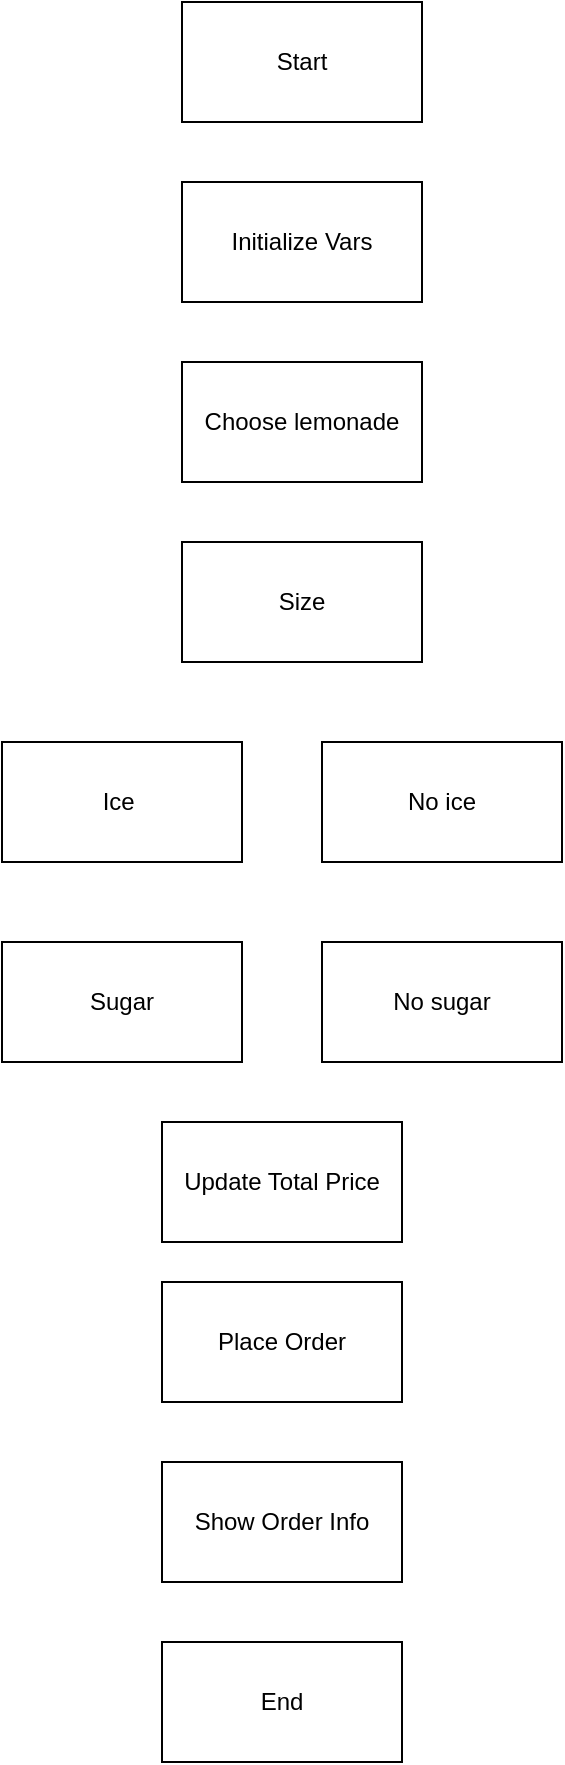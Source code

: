 <mxfile>
    <diagram id="lSofQ3RKHGLG4LYBmrcU" name="Page-1">
        <mxGraphModel dx="822" dy="873" grid="1" gridSize="10" guides="1" tooltips="1" connect="1" arrows="1" fold="1" page="1" pageScale="1" pageWidth="850" pageHeight="1100" math="0" shadow="0">
            <root>
                <mxCell id="0"/>
                <mxCell id="1" parent="0"/>
                <mxCell id="2" value="Start" style="rounded=0;whiteSpace=wrap;html=1;" vertex="1" parent="1">
                    <mxGeometry x="330" y="80" width="120" height="60" as="geometry"/>
                </mxCell>
                <mxCell id="3" value="Initialize Vars" style="rounded=0;whiteSpace=wrap;html=1;" vertex="1" parent="1">
                    <mxGeometry x="330" y="170" width="120" height="60" as="geometry"/>
                </mxCell>
                <mxCell id="4" value="Size" style="rounded=0;whiteSpace=wrap;html=1;" vertex="1" parent="1">
                    <mxGeometry x="330" y="350" width="120" height="60" as="geometry"/>
                </mxCell>
                <mxCell id="5" value="No ice" style="rounded=0;whiteSpace=wrap;html=1;" vertex="1" parent="1">
                    <mxGeometry x="400" y="450" width="120" height="60" as="geometry"/>
                </mxCell>
                <mxCell id="6" value="Ice&amp;nbsp;" style="rounded=0;whiteSpace=wrap;html=1;" vertex="1" parent="1">
                    <mxGeometry x="240" y="450" width="120" height="60" as="geometry"/>
                </mxCell>
                <mxCell id="7" value="Choose lemonade" style="rounded=0;whiteSpace=wrap;html=1;" vertex="1" parent="1">
                    <mxGeometry x="330" y="260" width="120" height="60" as="geometry"/>
                </mxCell>
                <mxCell id="9" value="No sugar" style="rounded=0;whiteSpace=wrap;html=1;" vertex="1" parent="1">
                    <mxGeometry x="400" y="550" width="120" height="60" as="geometry"/>
                </mxCell>
                <mxCell id="10" value="Sugar" style="rounded=0;whiteSpace=wrap;html=1;" vertex="1" parent="1">
                    <mxGeometry x="240" y="550" width="120" height="60" as="geometry"/>
                </mxCell>
                <mxCell id="11" value="Place Order" style="rounded=0;whiteSpace=wrap;html=1;" vertex="1" parent="1">
                    <mxGeometry x="320" y="720" width="120" height="60" as="geometry"/>
                </mxCell>
                <mxCell id="12" value="Update Total Price" style="rounded=0;whiteSpace=wrap;html=1;" vertex="1" parent="1">
                    <mxGeometry x="320" y="640" width="120" height="60" as="geometry"/>
                </mxCell>
                <mxCell id="13" value="Show Order Info" style="rounded=0;whiteSpace=wrap;html=1;" vertex="1" parent="1">
                    <mxGeometry x="320" y="810" width="120" height="60" as="geometry"/>
                </mxCell>
                <mxCell id="14" value="End" style="rounded=0;whiteSpace=wrap;html=1;" vertex="1" parent="1">
                    <mxGeometry x="320" y="900" width="120" height="60" as="geometry"/>
                </mxCell>
            </root>
        </mxGraphModel>
    </diagram>
</mxfile>